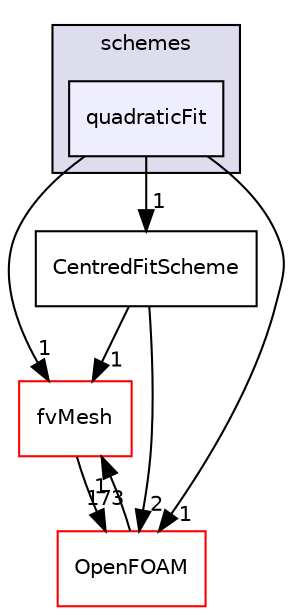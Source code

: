 digraph "src/finiteVolume/interpolation/surfaceInterpolation/schemes/quadraticFit" {
  bgcolor=transparent;
  compound=true
  node [ fontsize="10", fontname="Helvetica"];
  edge [ labelfontsize="10", labelfontname="Helvetica"];
  subgraph clusterdir_deb7d71175aa940c147966c547ebcb7e {
    graph [ bgcolor="#ddddee", pencolor="black", label="schemes" fontname="Helvetica", fontsize="10", URL="dir_deb7d71175aa940c147966c547ebcb7e.html"]
  dir_4222bf86fc7d2e32bb18656d8b03e2ae [shape=box, label="quadraticFit", style="filled", fillcolor="#eeeeff", pencolor="black", URL="dir_4222bf86fc7d2e32bb18656d8b03e2ae.html"];
  }
  dir_5067335aa3a34104ac41befc6ecfb362 [shape=box label="CentredFitScheme" URL="dir_5067335aa3a34104ac41befc6ecfb362.html"];
  dir_c382fa095c9c33d8673c0dd60aaef275 [shape=box label="fvMesh" color="red" URL="dir_c382fa095c9c33d8673c0dd60aaef275.html"];
  dir_c5473ff19b20e6ec4dfe5c310b3778a8 [shape=box label="OpenFOAM" color="red" URL="dir_c5473ff19b20e6ec4dfe5c310b3778a8.html"];
  dir_4222bf86fc7d2e32bb18656d8b03e2ae->dir_5067335aa3a34104ac41befc6ecfb362 [headlabel="1", labeldistance=1.5 headhref="dir_001257_001227.html"];
  dir_4222bf86fc7d2e32bb18656d8b03e2ae->dir_c382fa095c9c33d8673c0dd60aaef275 [headlabel="1", labeldistance=1.5 headhref="dir_001257_001124.html"];
  dir_4222bf86fc7d2e32bb18656d8b03e2ae->dir_c5473ff19b20e6ec4dfe5c310b3778a8 [headlabel="1", labeldistance=1.5 headhref="dir_001257_001896.html"];
  dir_5067335aa3a34104ac41befc6ecfb362->dir_c382fa095c9c33d8673c0dd60aaef275 [headlabel="1", labeldistance=1.5 headhref="dir_001227_001124.html"];
  dir_5067335aa3a34104ac41befc6ecfb362->dir_c5473ff19b20e6ec4dfe5c310b3778a8 [headlabel="2", labeldistance=1.5 headhref="dir_001227_001896.html"];
  dir_c382fa095c9c33d8673c0dd60aaef275->dir_c5473ff19b20e6ec4dfe5c310b3778a8 [headlabel="173", labeldistance=1.5 headhref="dir_001124_001896.html"];
  dir_c5473ff19b20e6ec4dfe5c310b3778a8->dir_c382fa095c9c33d8673c0dd60aaef275 [headlabel="1", labeldistance=1.5 headhref="dir_001896_001124.html"];
}
